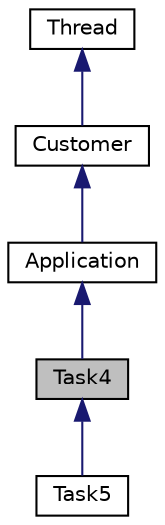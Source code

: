 digraph G
{
  bgcolor="transparent";
  edge [fontname="Helvetica",fontsize="10",labelfontname="Helvetica",labelfontsize="10"];
  node [fontname="Helvetica",fontsize="10",shape=record];
  Node1 [label="Task4",height=0.2,width=0.4,color="black", fillcolor="grey75", style="filled" fontcolor="black"];
  Node2 -> Node1 [dir="back",color="midnightblue",fontsize="10",style="solid",fontname="Helvetica"];
  Node2 [label="Application",height=0.2,width=0.4,color="black",URL="$classApplication.html",tooltip="Basis of OOStuBs-Applications."];
  Node3 -> Node2 [dir="back",color="midnightblue",fontsize="10",style="solid",fontname="Helvetica"];
  Node3 [label="Customer",height=0.2,width=0.4,color="black",URL="$classCustomer.html",tooltip="Extension of Thread able to wait in a Waitingroom."];
  Node4 -> Node3 [dir="back",color="midnightblue",fontsize="10",style="solid",fontname="Helvetica"];
  Node4 [label="Thread",height=0.2,width=0.4,color="black",URL="$classThread.html",tooltip="Basic multitasking entity."];
  Node1 -> Node5 [dir="back",color="midnightblue",fontsize="10",style="solid",fontname="Helvetica"];
  Node5 [label="Task5",height=0.2,width=0.4,color="black",URL="$classTask5.html",tooltip="Fifth test Application."];
}
